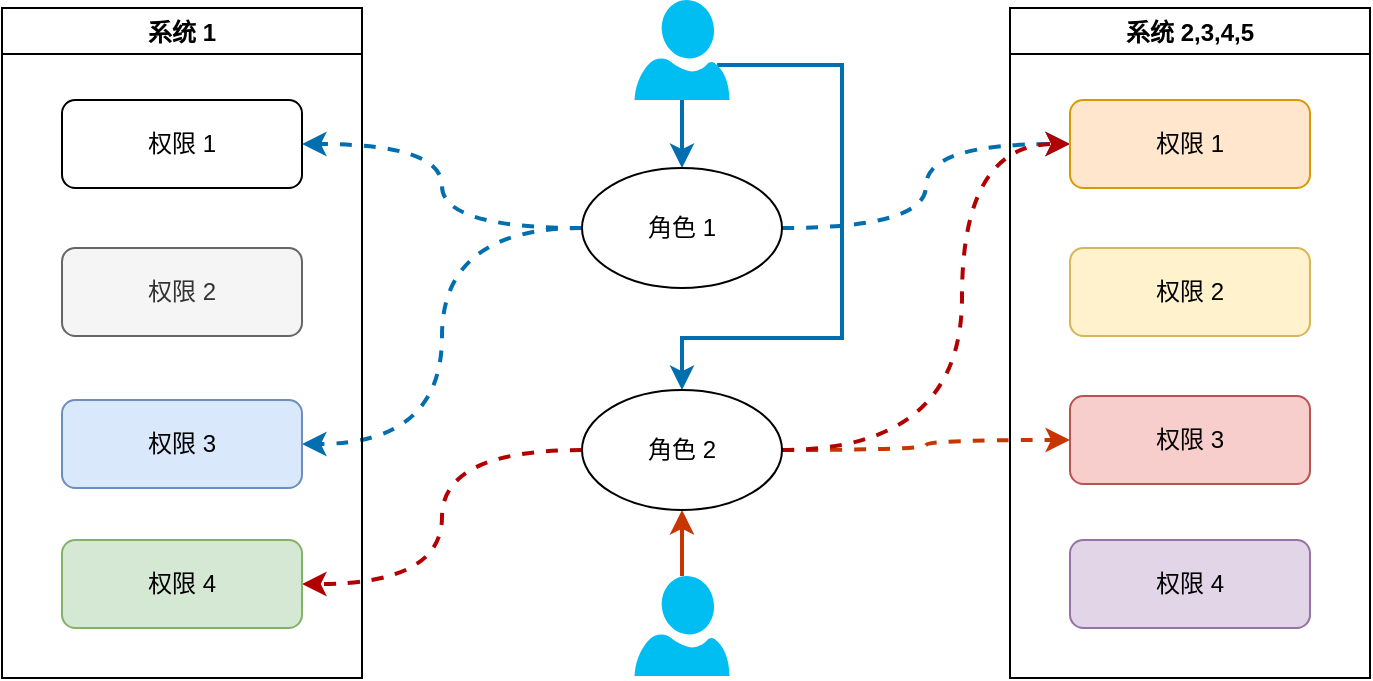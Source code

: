 <mxfile version="20.0.4" type="github">
  <diagram id="_bSj1Ir8yUZKhO_GbRls" name="第 1 页">
    <mxGraphModel dx="1038" dy="547" grid="1" gridSize="10" guides="1" tooltips="1" connect="1" arrows="1" fold="1" page="1" pageScale="1" pageWidth="827" pageHeight="1169" math="0" shadow="0">
      <root>
        <mxCell id="0" />
        <mxCell id="1" parent="0" />
        <mxCell id="8CNB_ZAw6W4wUNGd13Tx-11" style="edgeStyle=none;rounded=0;orthogonalLoop=1;jettySize=auto;html=1;exitX=0.5;exitY=1;exitDx=0;exitDy=0;exitPerimeter=0;entryX=0.5;entryY=0;entryDx=0;entryDy=0;strokeWidth=2;fillColor=#1ba1e2;strokeColor=#006EAF;" parent="1" source="8CNB_ZAw6W4wUNGd13Tx-1" target="8CNB_ZAw6W4wUNGd13Tx-5" edge="1">
          <mxGeometry relative="1" as="geometry" />
        </mxCell>
        <mxCell id="8CNB_ZAw6W4wUNGd13Tx-51" style="edgeStyle=orthogonalEdgeStyle;rounded=0;orthogonalLoop=1;jettySize=auto;html=1;exitX=0.87;exitY=0.65;exitDx=0;exitDy=0;exitPerimeter=0;entryX=0.5;entryY=0;entryDx=0;entryDy=0;strokeColor=#006EAF;strokeWidth=2;fillColor=#1ba1e2;" parent="1" source="8CNB_ZAw6W4wUNGd13Tx-1" target="8CNB_ZAw6W4wUNGd13Tx-6" edge="1">
          <mxGeometry relative="1" as="geometry">
            <Array as="points">
              <mxPoint x="490" y="93" />
              <mxPoint x="490" y="229" />
              <mxPoint x="410" y="229" />
            </Array>
          </mxGeometry>
        </mxCell>
        <mxCell id="8CNB_ZAw6W4wUNGd13Tx-1" value="" style="verticalLabelPosition=bottom;html=1;verticalAlign=top;align=center;strokeColor=none;fillColor=#00BEF2;shape=mxgraph.azure.user;" parent="1" vertex="1">
          <mxGeometry x="386.25" y="60" width="47.5" height="50" as="geometry" />
        </mxCell>
        <mxCell id="8CNB_ZAw6W4wUNGd13Tx-14" style="edgeStyle=none;rounded=0;orthogonalLoop=1;jettySize=auto;html=1;entryX=0.5;entryY=1;entryDx=0;entryDy=0;fillColor=#fa6800;strokeColor=#C73500;strokeWidth=2;exitX=0.5;exitY=0;exitDx=0;exitDy=0;exitPerimeter=0;" parent="1" source="8CNB_ZAw6W4wUNGd13Tx-4" target="8CNB_ZAw6W4wUNGd13Tx-6" edge="1">
          <mxGeometry relative="1" as="geometry">
            <mxPoint x="400" y="369" as="sourcePoint" />
          </mxGeometry>
        </mxCell>
        <mxCell id="8CNB_ZAw6W4wUNGd13Tx-4" value="" style="verticalLabelPosition=bottom;html=1;verticalAlign=top;align=center;strokeColor=none;fillColor=#00BEF2;shape=mxgraph.azure.user;" parent="1" vertex="1">
          <mxGeometry x="386.25" y="348" width="47.5" height="50" as="geometry" />
        </mxCell>
        <mxCell id="8CNB_ZAw6W4wUNGd13Tx-45" style="edgeStyle=orthogonalEdgeStyle;curved=1;rounded=0;orthogonalLoop=1;jettySize=auto;html=1;exitX=0;exitY=0.5;exitDx=0;exitDy=0;strokeColor=#006EAF;strokeWidth=2;fillColor=#1ba1e2;dashed=1;entryX=1;entryY=0.5;entryDx=0;entryDy=0;" parent="1" source="8CNB_ZAw6W4wUNGd13Tx-5" target="rFT1lLvTd1InfwVpWufC-6" edge="1">
          <mxGeometry relative="1" as="geometry">
            <mxPoint x="220" y="154" as="targetPoint" />
          </mxGeometry>
        </mxCell>
        <mxCell id="8CNB_ZAw6W4wUNGd13Tx-46" style="edgeStyle=orthogonalEdgeStyle;curved=1;rounded=0;orthogonalLoop=1;jettySize=auto;html=1;exitX=0;exitY=0.5;exitDx=0;exitDy=0;entryX=1;entryY=0.5;entryDx=0;entryDy=0;strokeColor=#006EAF;strokeWidth=2;fillColor=#1ba1e2;dashed=1;" parent="1" source="8CNB_ZAw6W4wUNGd13Tx-5" target="rFT1lLvTd1InfwVpWufC-8" edge="1">
          <mxGeometry relative="1" as="geometry">
            <mxPoint x="220" y="329" as="targetPoint" />
          </mxGeometry>
        </mxCell>
        <mxCell id="8CNB_ZAw6W4wUNGd13Tx-47" style="edgeStyle=orthogonalEdgeStyle;curved=1;rounded=0;orthogonalLoop=1;jettySize=auto;html=1;exitX=1;exitY=0.5;exitDx=0;exitDy=0;entryX=0;entryY=0.5;entryDx=0;entryDy=0;strokeColor=#006EAF;strokeWidth=2;fillColor=#1ba1e2;dashed=1;" parent="1" source="8CNB_ZAw6W4wUNGd13Tx-5" target="rFT1lLvTd1InfwVpWufC-1" edge="1">
          <mxGeometry relative="1" as="geometry">
            <mxPoint x="610" y="184" as="targetPoint" />
          </mxGeometry>
        </mxCell>
        <mxCell id="8CNB_ZAw6W4wUNGd13Tx-5" value="角色 1" style="ellipse;whiteSpace=wrap;html=1;" parent="1" vertex="1">
          <mxGeometry x="360" y="144" width="100" height="60" as="geometry" />
        </mxCell>
        <mxCell id="8CNB_ZAw6W4wUNGd13Tx-48" style="edgeStyle=orthogonalEdgeStyle;curved=1;rounded=0;orthogonalLoop=1;jettySize=auto;html=1;exitX=1;exitY=0.5;exitDx=0;exitDy=0;entryX=0;entryY=0.5;entryDx=0;entryDy=0;strokeColor=#C73500;strokeWidth=2;fillColor=#fa6800;dashed=1;" parent="1" source="8CNB_ZAw6W4wUNGd13Tx-6" target="rFT1lLvTd1InfwVpWufC-10" edge="1">
          <mxGeometry relative="1" as="geometry">
            <mxPoint x="610.84" y="337.19" as="targetPoint" />
          </mxGeometry>
        </mxCell>
        <mxCell id="rFT1lLvTd1InfwVpWufC-11" style="edgeStyle=orthogonalEdgeStyle;rounded=0;orthogonalLoop=1;jettySize=auto;html=1;exitX=0;exitY=0.5;exitDx=0;exitDy=0;entryX=1;entryY=0.5;entryDx=0;entryDy=0;curved=1;dashed=1;strokeWidth=2;fillColor=#e51400;strokeColor=#B20000;" parent="1" source="8CNB_ZAw6W4wUNGd13Tx-6" target="rFT1lLvTd1InfwVpWufC-9" edge="1">
          <mxGeometry relative="1" as="geometry" />
        </mxCell>
        <mxCell id="rFT1lLvTd1InfwVpWufC-12" style="edgeStyle=orthogonalEdgeStyle;curved=1;rounded=0;orthogonalLoop=1;jettySize=auto;html=1;exitX=1;exitY=0.5;exitDx=0;exitDy=0;entryX=0;entryY=0.5;entryDx=0;entryDy=0;dashed=1;strokeWidth=2;fillColor=#e51400;strokeColor=#B20000;" parent="1" source="8CNB_ZAw6W4wUNGd13Tx-6" target="rFT1lLvTd1InfwVpWufC-1" edge="1">
          <mxGeometry relative="1" as="geometry">
            <Array as="points">
              <mxPoint x="550" y="285" />
              <mxPoint x="550" y="132" />
            </Array>
          </mxGeometry>
        </mxCell>
        <mxCell id="8CNB_ZAw6W4wUNGd13Tx-6" value="角色 2" style="ellipse;whiteSpace=wrap;html=1;" parent="1" vertex="1">
          <mxGeometry x="360" y="255" width="100" height="60" as="geometry" />
        </mxCell>
        <mxCell id="8CNB_ZAw6W4wUNGd13Tx-36" value="系统 2,3,4,5" style="swimlane;startSize=23;" parent="1" vertex="1">
          <mxGeometry x="574" y="64" width="180" height="335" as="geometry" />
        </mxCell>
        <mxCell id="rFT1lLvTd1InfwVpWufC-1" value="权限 1" style="rounded=1;whiteSpace=wrap;html=1;fillColor=#ffe6cc;strokeColor=#d79b00;" parent="8CNB_ZAw6W4wUNGd13Tx-36" vertex="1">
          <mxGeometry x="30" y="46" width="120" height="44" as="geometry" />
        </mxCell>
        <mxCell id="rFT1lLvTd1InfwVpWufC-2" value="权限 2" style="rounded=1;whiteSpace=wrap;html=1;fillColor=#fff2cc;strokeColor=#d6b656;" parent="8CNB_ZAw6W4wUNGd13Tx-36" vertex="1">
          <mxGeometry x="30" y="120" width="120" height="44" as="geometry" />
        </mxCell>
        <mxCell id="rFT1lLvTd1InfwVpWufC-4" value="权限 4" style="rounded=1;whiteSpace=wrap;html=1;fillColor=#e1d5e7;strokeColor=#9673a6;" parent="8CNB_ZAw6W4wUNGd13Tx-36" vertex="1">
          <mxGeometry x="30" y="266" width="120" height="44" as="geometry" />
        </mxCell>
        <mxCell id="rFT1lLvTd1InfwVpWufC-10" value="权限 3" style="rounded=1;whiteSpace=wrap;html=1;fillColor=#f8cecc;strokeColor=#b85450;" parent="8CNB_ZAw6W4wUNGd13Tx-36" vertex="1">
          <mxGeometry x="30" y="194" width="120" height="44" as="geometry" />
        </mxCell>
        <mxCell id="rFT1lLvTd1InfwVpWufC-5" value="系统 1" style="swimlane;" parent="1" vertex="1">
          <mxGeometry x="70" y="64" width="180" height="335" as="geometry" />
        </mxCell>
        <mxCell id="rFT1lLvTd1InfwVpWufC-6" value="权限 1" style="rounded=1;whiteSpace=wrap;html=1;" parent="rFT1lLvTd1InfwVpWufC-5" vertex="1">
          <mxGeometry x="30" y="46" width="120" height="44" as="geometry" />
        </mxCell>
        <mxCell id="rFT1lLvTd1InfwVpWufC-7" value="权限 2" style="rounded=1;whiteSpace=wrap;html=1;fillColor=#f5f5f5;fontColor=#333333;strokeColor=#666666;" parent="rFT1lLvTd1InfwVpWufC-5" vertex="1">
          <mxGeometry x="30" y="120" width="120" height="44" as="geometry" />
        </mxCell>
        <mxCell id="rFT1lLvTd1InfwVpWufC-8" value="权限 3" style="rounded=1;whiteSpace=wrap;html=1;fillColor=#dae8fc;strokeColor=#6c8ebf;" parent="rFT1lLvTd1InfwVpWufC-5" vertex="1">
          <mxGeometry x="30" y="196" width="120" height="44" as="geometry" />
        </mxCell>
        <mxCell id="rFT1lLvTd1InfwVpWufC-9" value="权限 4" style="rounded=1;whiteSpace=wrap;html=1;fillColor=#d5e8d4;strokeColor=#82b366;" parent="rFT1lLvTd1InfwVpWufC-5" vertex="1">
          <mxGeometry x="30" y="266" width="120" height="44" as="geometry" />
        </mxCell>
      </root>
    </mxGraphModel>
  </diagram>
</mxfile>
